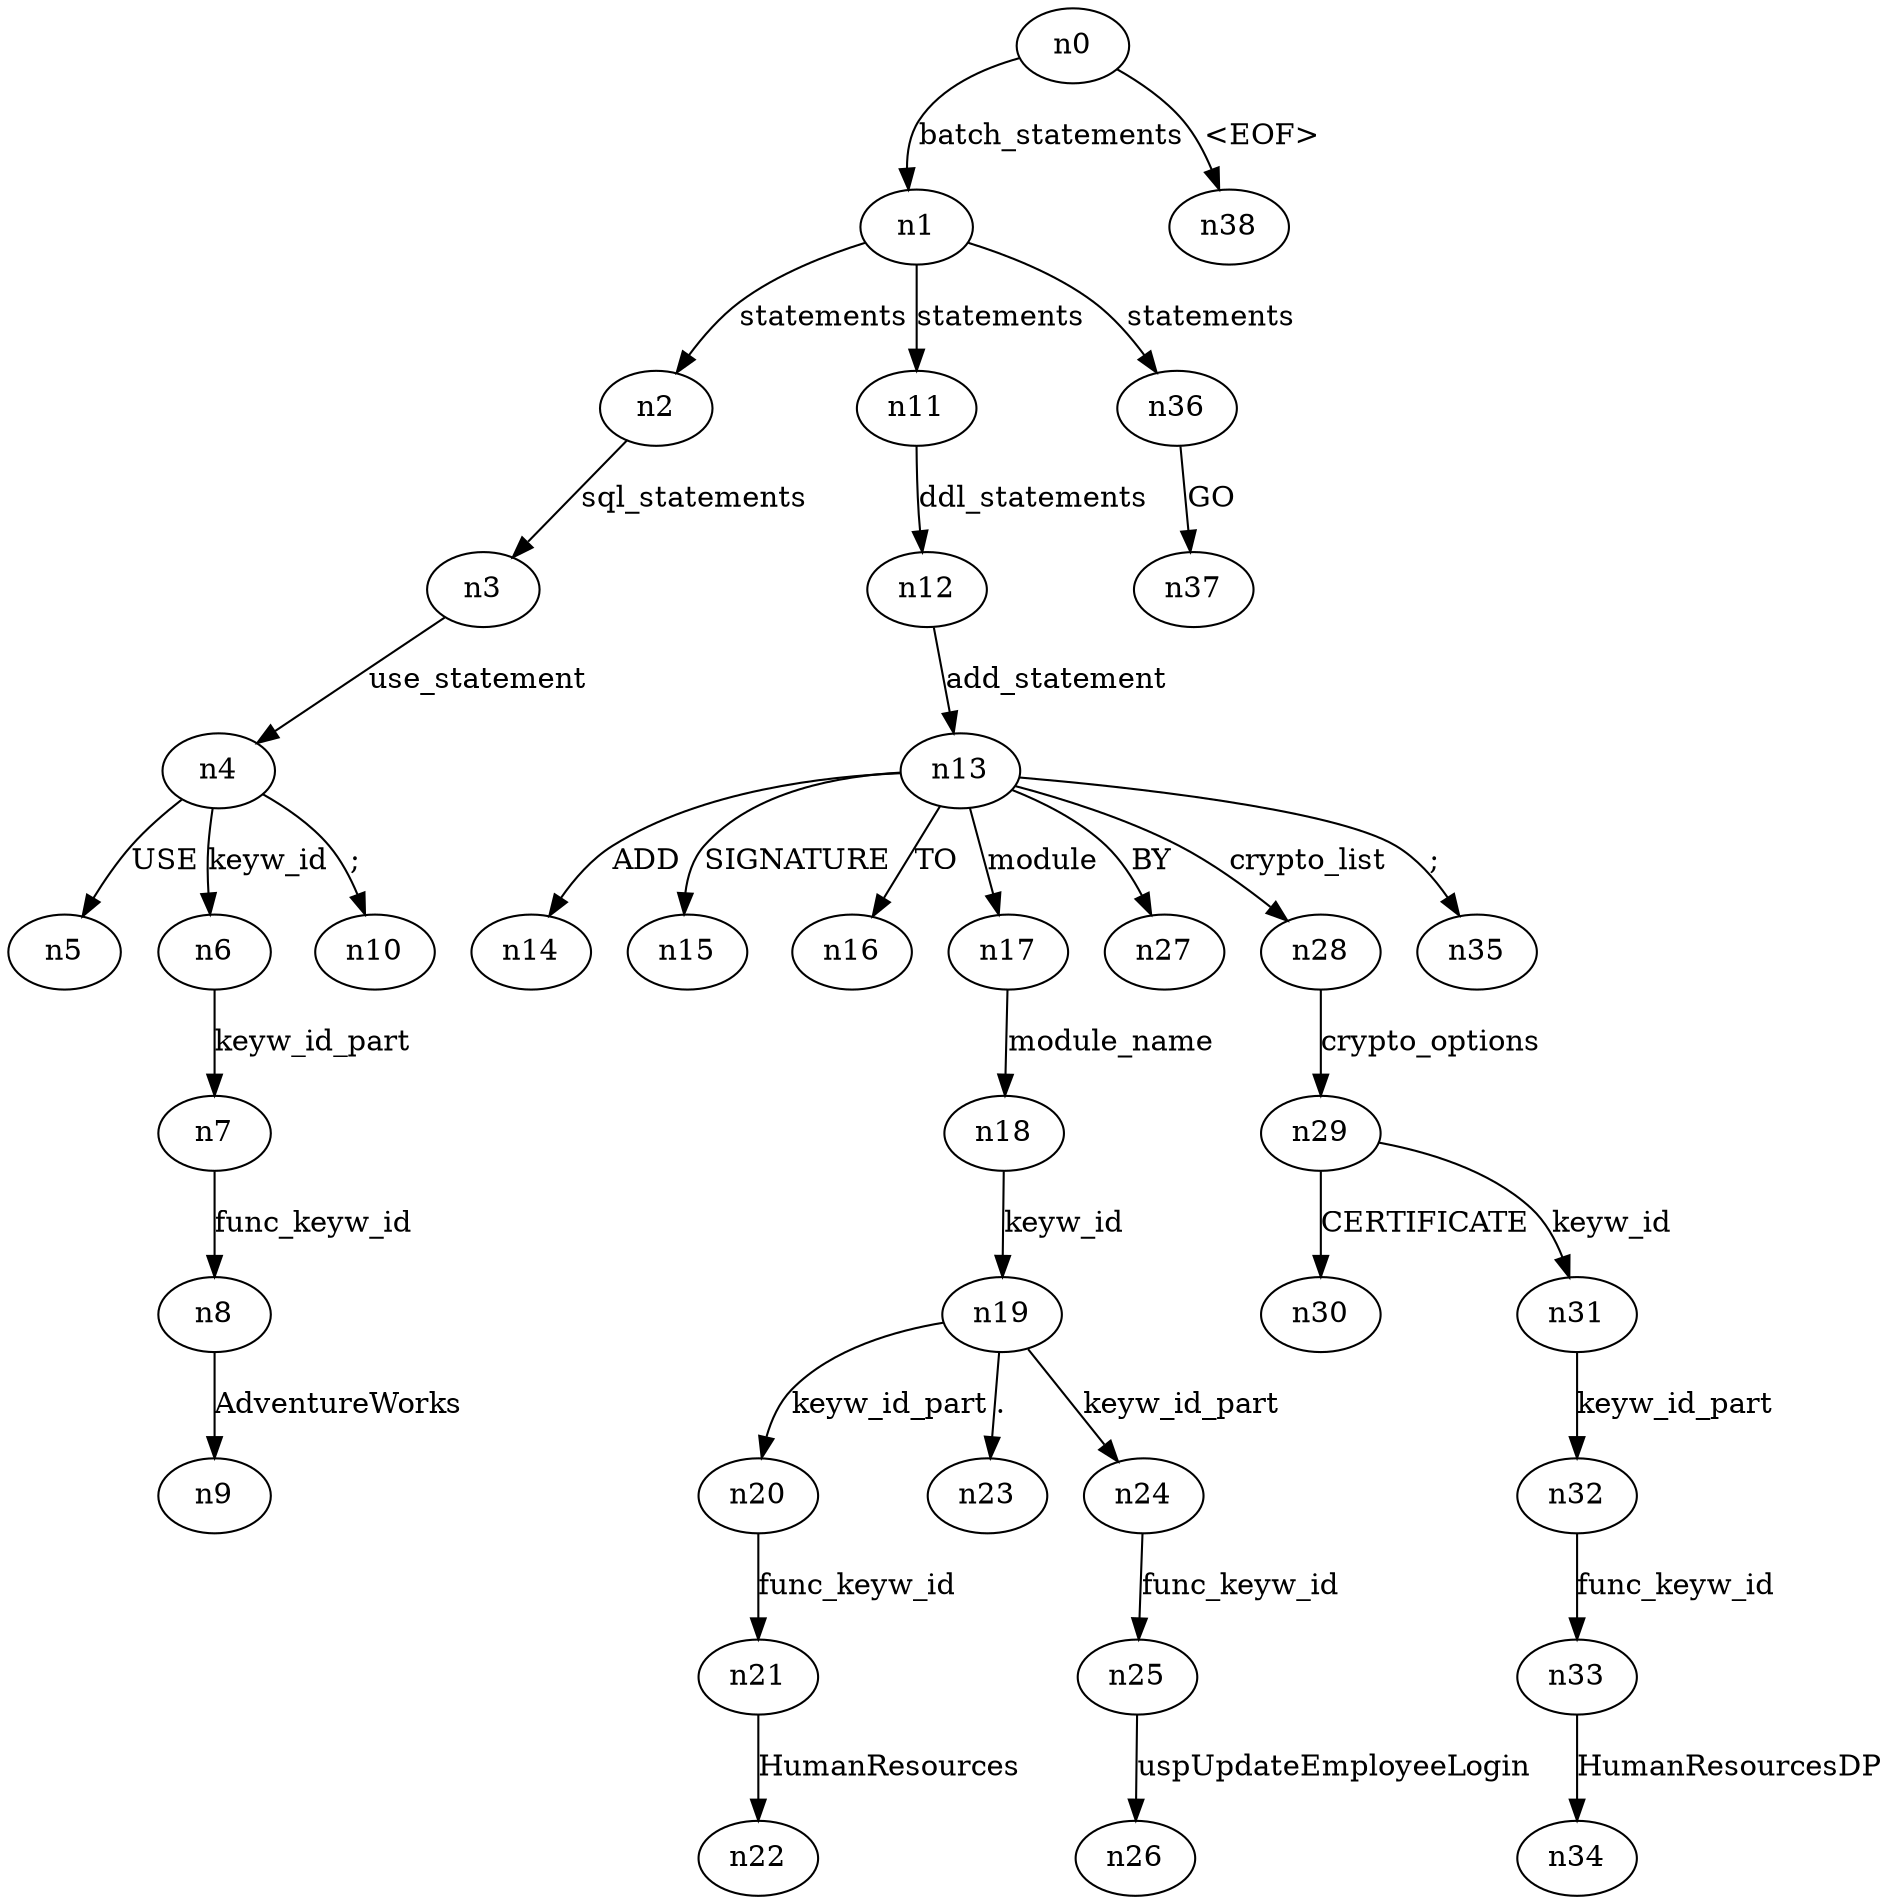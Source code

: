digraph ParseTree {
  n0 -> n1 [label="batch_statements"];
  n1 -> n2 [label="statements"];
  n2 -> n3 [label="sql_statements"];
  n3 -> n4 [label="use_statement"];
  n4 -> n5 [label="USE"];
  n4 -> n6 [label="keyw_id"];
  n6 -> n7 [label="keyw_id_part"];
  n7 -> n8 [label="func_keyw_id"];
  n8 -> n9 [label="AdventureWorks"];
  n4 -> n10 [label=";"];
  n1 -> n11 [label="statements"];
  n11 -> n12 [label="ddl_statements"];
  n12 -> n13 [label="add_statement"];
  n13 -> n14 [label="ADD"];
  n13 -> n15 [label="SIGNATURE"];
  n13 -> n16 [label="TO"];
  n13 -> n17 [label="module"];
  n17 -> n18 [label="module_name"];
  n18 -> n19 [label="keyw_id"];
  n19 -> n20 [label="keyw_id_part"];
  n20 -> n21 [label="func_keyw_id"];
  n21 -> n22 [label="HumanResources"];
  n19 -> n23 [label="."];
  n19 -> n24 [label="keyw_id_part"];
  n24 -> n25 [label="func_keyw_id"];
  n25 -> n26 [label="uspUpdateEmployeeLogin"];
  n13 -> n27 [label="BY"];
  n13 -> n28 [label="crypto_list"];
  n28 -> n29 [label="crypto_options"];
  n29 -> n30 [label="CERTIFICATE"];
  n29 -> n31 [label="keyw_id"];
  n31 -> n32 [label="keyw_id_part"];
  n32 -> n33 [label="func_keyw_id"];
  n33 -> n34 [label="HumanResourcesDP"];
  n13 -> n35 [label=";"];
  n1 -> n36 [label="statements"];
  n36 -> n37 [label="GO"];
  n0 -> n38 [label="<EOF>"];
}